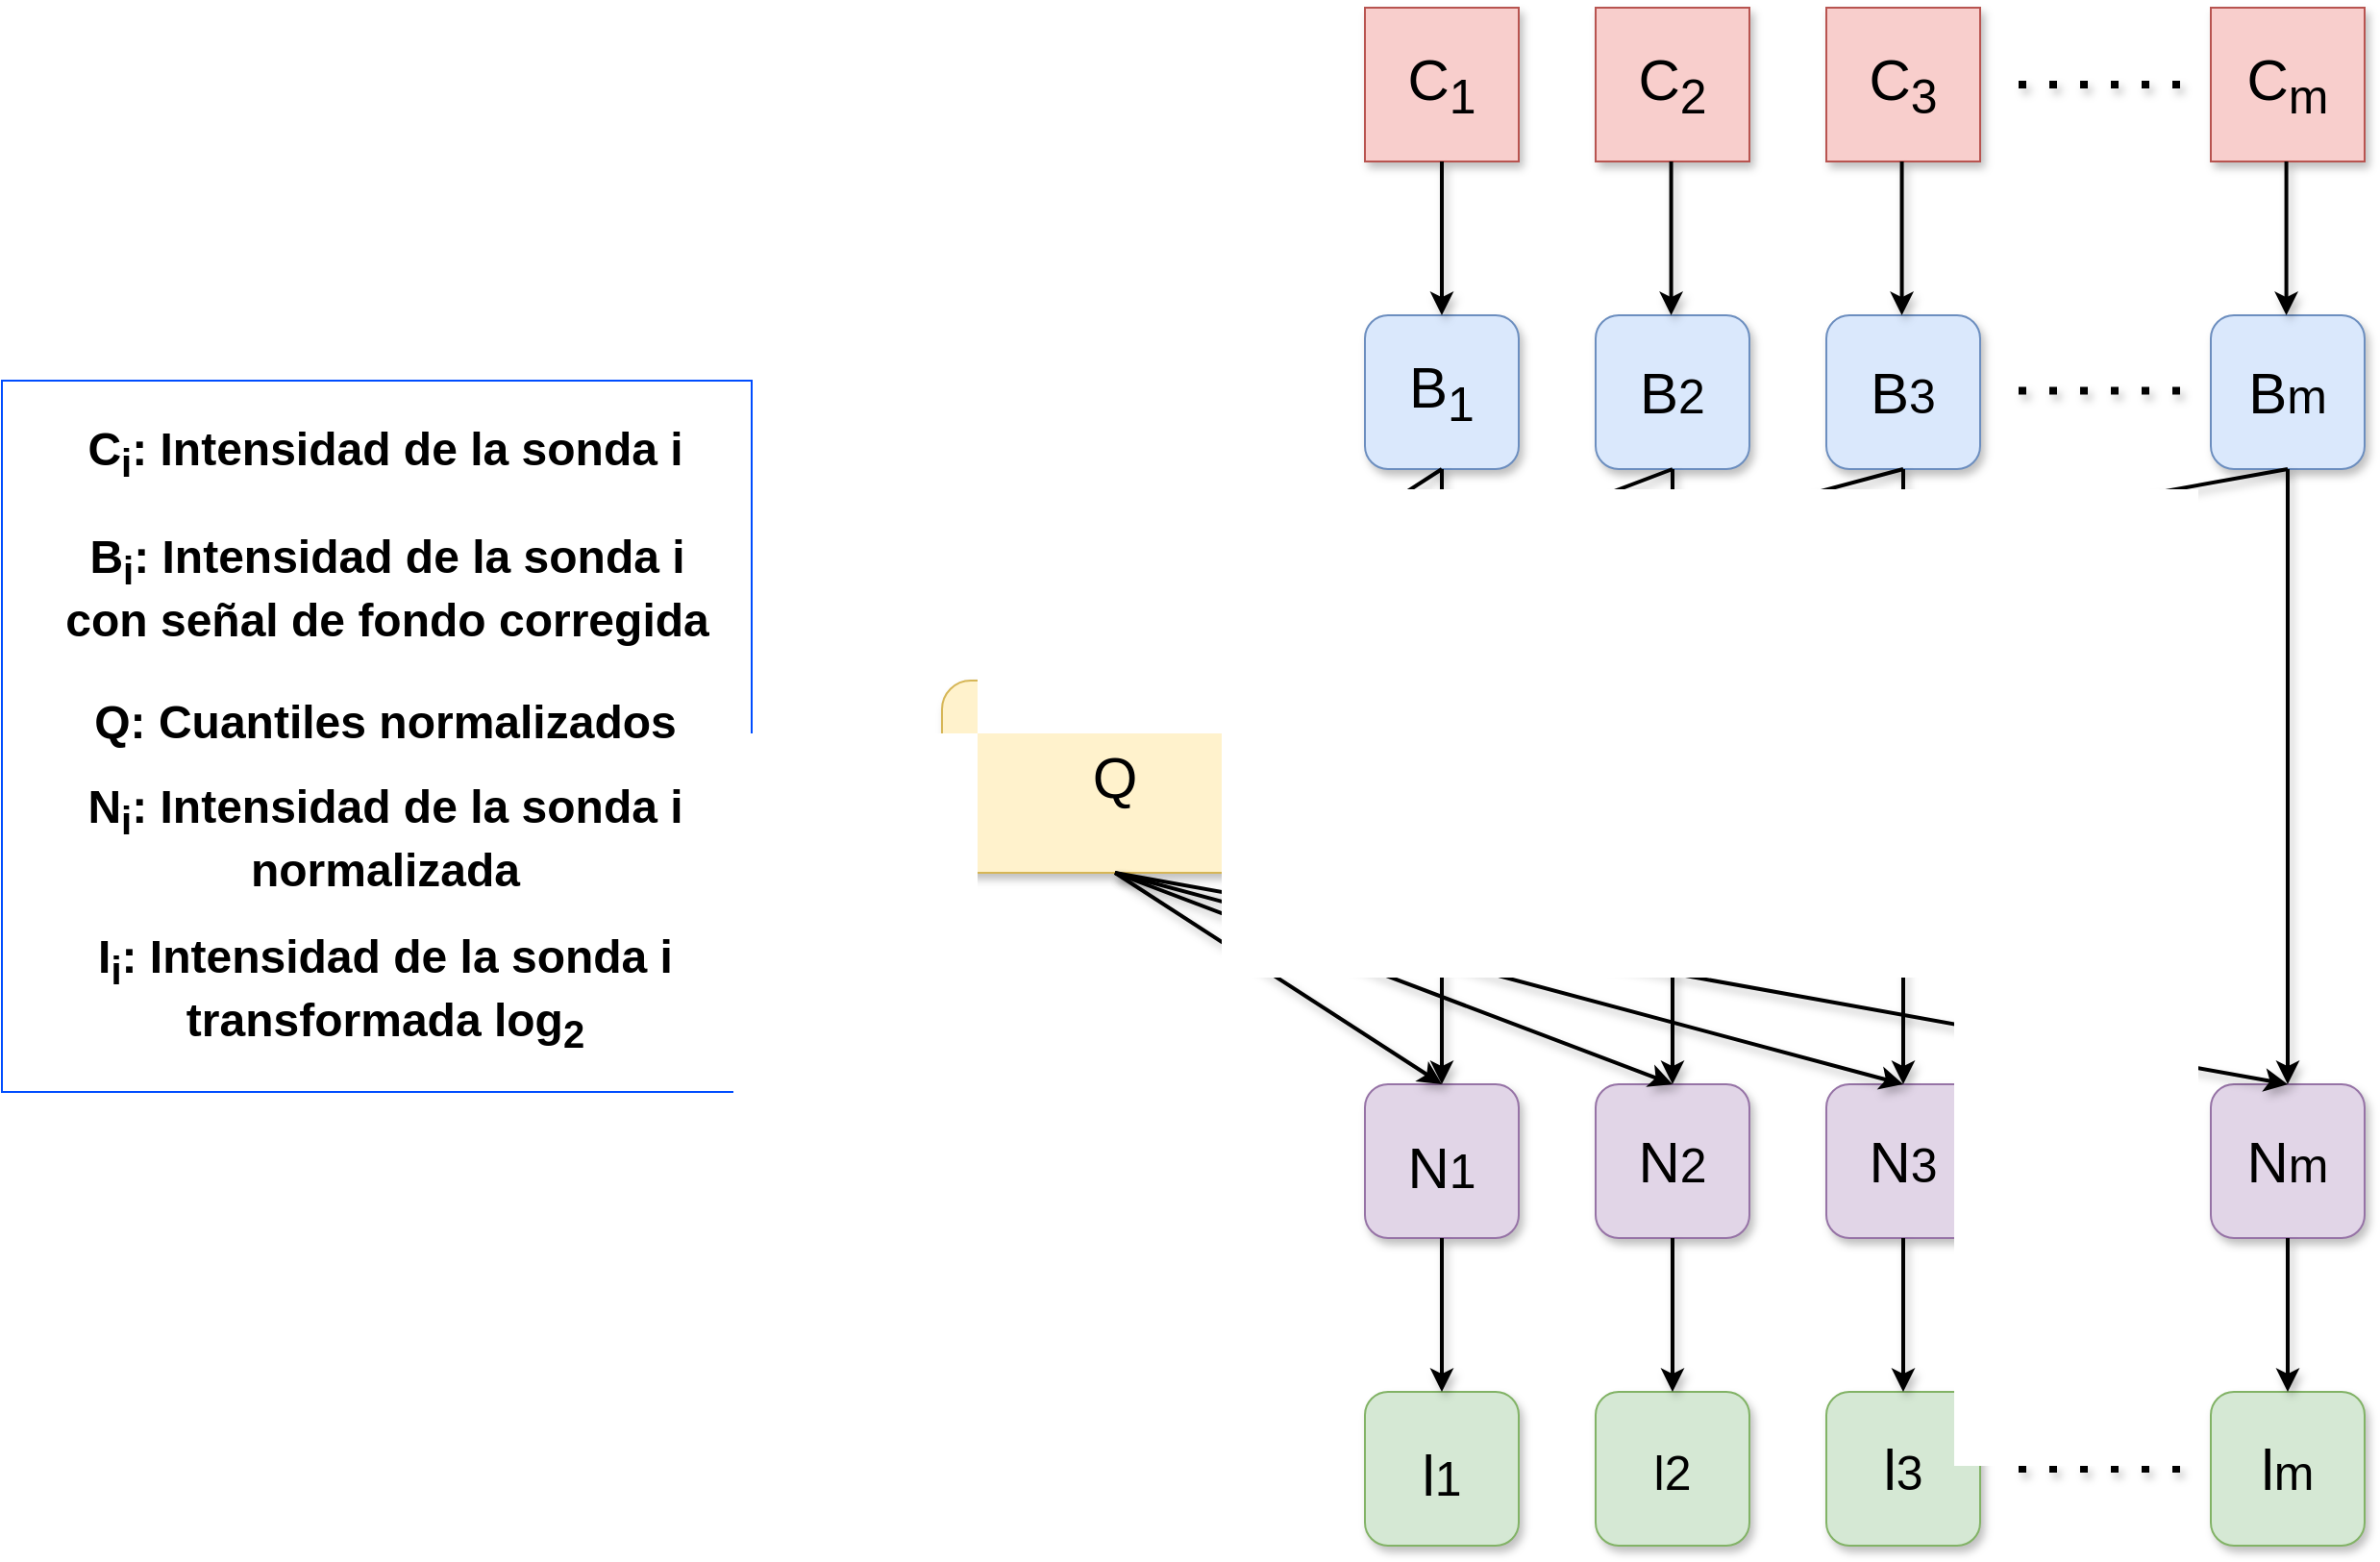 <mxfile version="20.0.1" type="device"><diagram id="nDFZXQtOIxyXyVWp8suj" name="Page-1"><mxGraphModel dx="2631" dy="1553" grid="1" gridSize="10" guides="1" tooltips="1" connect="1" arrows="1" fold="1" page="1" pageScale="1" pageWidth="827" pageHeight="1169" math="0" shadow="0"><root><mxCell id="0"/><mxCell id="1" parent="0"/><mxCell id="ULrDRdhXoyuRZe_gHk6C-1" value="C&lt;sub&gt;1&lt;/sub&gt;" style="rounded=0;whiteSpace=wrap;html=1;fontSize=30;direction=south;fillColor=#f8cecc;strokeColor=#b85450;shadow=1;" vertex="1" parent="1"><mxGeometry x="40" y="40" width="80" height="80" as="geometry"/></mxCell><mxCell id="ULrDRdhXoyuRZe_gHk6C-2" value="C&lt;sub&gt;2&lt;/sub&gt;" style="rounded=0;whiteSpace=wrap;html=1;fontSize=30;direction=south;fillColor=#f8cecc;strokeColor=#b85450;shadow=1;" vertex="1" parent="1"><mxGeometry x="160" y="40" width="80" height="80" as="geometry"/></mxCell><mxCell id="ULrDRdhXoyuRZe_gHk6C-3" value="C&lt;sub&gt;3&lt;/sub&gt;" style="rounded=0;whiteSpace=wrap;html=1;fontSize=30;direction=south;fillColor=#f8cecc;strokeColor=#b85450;shadow=1;" vertex="1" parent="1"><mxGeometry x="280" y="40" width="80" height="80" as="geometry"/></mxCell><mxCell id="ULrDRdhXoyuRZe_gHk6C-4" value="C&lt;sub&gt;m&lt;/sub&gt;" style="rounded=0;whiteSpace=wrap;html=1;fontSize=30;direction=south;fillColor=#f8cecc;strokeColor=#b85450;shadow=1;" vertex="1" parent="1"><mxGeometry x="480" y="40" width="80" height="80" as="geometry"/></mxCell><mxCell id="ULrDRdhXoyuRZe_gHk6C-18" value="Q" style="rounded=1;whiteSpace=wrap;html=1;fontSize=30;fillColor=#fff2cc;strokeColor=#d6b656;direction=east;shadow=1;" vertex="1" parent="1"><mxGeometry x="-180" y="390" width="180" height="100" as="geometry"/></mxCell><mxCell id="ULrDRdhXoyuRZe_gHk6C-20" value="B&lt;sub&gt;1&lt;/sub&gt;" style="rounded=1;whiteSpace=wrap;html=1;fontSize=30;fillColor=#dae8fc;strokeColor=#6c8ebf;direction=east;shadow=1;" vertex="1" parent="1"><mxGeometry x="40" y="200" width="80" height="80" as="geometry"/></mxCell><mxCell id="ULrDRdhXoyuRZe_gHk6C-21" value="B&lt;span style=&quot;font-size: 25px;&quot;&gt;2&lt;/span&gt;" style="rounded=1;whiteSpace=wrap;html=1;fontSize=30;fillColor=#dae8fc;strokeColor=#6c8ebf;direction=east;shadow=1;" vertex="1" parent="1"><mxGeometry x="160" y="200" width="80" height="80" as="geometry"/></mxCell><mxCell id="ULrDRdhXoyuRZe_gHk6C-22" value="B&lt;span style=&quot;font-size: 25px;&quot;&gt;3&lt;/span&gt;" style="rounded=1;whiteSpace=wrap;html=1;fontSize=30;fillColor=#dae8fc;strokeColor=#6c8ebf;direction=east;shadow=1;" vertex="1" parent="1"><mxGeometry x="280" y="200" width="80" height="80" as="geometry"/></mxCell><mxCell id="ULrDRdhXoyuRZe_gHk6C-23" value="B&lt;span style=&quot;font-size: 25px;&quot;&gt;m&lt;/span&gt;" style="rounded=1;whiteSpace=wrap;html=1;fontSize=30;fillColor=#dae8fc;strokeColor=#6c8ebf;direction=east;shadow=1;" vertex="1" parent="1"><mxGeometry x="480" y="200" width="80" height="80" as="geometry"/></mxCell><mxCell id="ULrDRdhXoyuRZe_gHk6C-25" value="" style="endArrow=none;dashed=1;html=1;dashPattern=1 3;strokeWidth=4;rounded=0;fontSize=30;shadow=1;" edge="1" parent="1"><mxGeometry width="50" height="50" relative="1" as="geometry"><mxPoint x="380" y="80" as="sourcePoint"/><mxPoint x="470" y="80" as="targetPoint"/></mxGeometry></mxCell><mxCell id="ULrDRdhXoyuRZe_gHk6C-30" value="&lt;sub&gt;&lt;span style=&quot;font-size: 30px;&quot;&gt;N&lt;/span&gt;1&lt;/sub&gt;" style="rounded=1;whiteSpace=wrap;html=1;fontSize=30;fillColor=#e1d5e7;strokeColor=#9673a6;direction=east;shadow=1;" vertex="1" parent="1"><mxGeometry x="40" y="600" width="80" height="80" as="geometry"/></mxCell><mxCell id="ULrDRdhXoyuRZe_gHk6C-31" value="N&lt;span style=&quot;font-size: 25px;&quot;&gt;2&lt;/span&gt;" style="rounded=1;whiteSpace=wrap;html=1;fontSize=30;fillColor=#e1d5e7;strokeColor=#9673a6;direction=east;shadow=1;" vertex="1" parent="1"><mxGeometry x="160" y="600" width="80" height="80" as="geometry"/></mxCell><mxCell id="ULrDRdhXoyuRZe_gHk6C-32" value="N&lt;span style=&quot;font-size: 25px;&quot;&gt;3&lt;/span&gt;" style="rounded=1;whiteSpace=wrap;html=1;fontSize=30;fillColor=#e1d5e7;strokeColor=#9673a6;direction=east;shadow=1;" vertex="1" parent="1"><mxGeometry x="280" y="600" width="80" height="80" as="geometry"/></mxCell><mxCell id="ULrDRdhXoyuRZe_gHk6C-33" value="N&lt;span style=&quot;font-size: 25px;&quot;&gt;m&lt;/span&gt;" style="rounded=1;whiteSpace=wrap;html=1;fontSize=30;fillColor=#e1d5e7;strokeColor=#9673a6;direction=east;shadow=1;" vertex="1" parent="1"><mxGeometry x="480" y="600" width="80" height="80" as="geometry"/></mxCell><mxCell id="ULrDRdhXoyuRZe_gHk6C-34" value="" style="endArrow=none;dashed=1;html=1;dashPattern=1 3;strokeWidth=4;rounded=0;fontSize=30;shadow=1;" edge="1" parent="1"><mxGeometry width="50" height="50" relative="1" as="geometry"><mxPoint x="380" y="800" as="sourcePoint"/><mxPoint x="470" y="800" as="targetPoint"/></mxGeometry></mxCell><mxCell id="ULrDRdhXoyuRZe_gHk6C-44" value="&lt;sub&gt;&lt;span style=&quot;font-size: 30px;&quot;&gt;l&lt;/span&gt;1&lt;/sub&gt;" style="rounded=1;whiteSpace=wrap;html=1;fontSize=30;fillColor=#d5e8d4;strokeColor=#82b366;direction=east;shadow=1;" vertex="1" parent="1"><mxGeometry x="40" y="760" width="80" height="80" as="geometry"/></mxCell><mxCell id="ULrDRdhXoyuRZe_gHk6C-45" value="&lt;span style=&quot;font-size: 25px;&quot;&gt;l2&lt;/span&gt;" style="rounded=1;whiteSpace=wrap;html=1;fontSize=30;fillColor=#d5e8d4;strokeColor=#82b366;direction=east;shadow=1;" vertex="1" parent="1"><mxGeometry x="160" y="760" width="80" height="80" as="geometry"/></mxCell><mxCell id="ULrDRdhXoyuRZe_gHk6C-46" value="l&lt;span style=&quot;font-size: 25px;&quot;&gt;3&lt;/span&gt;" style="rounded=1;whiteSpace=wrap;html=1;fontSize=30;fillColor=#d5e8d4;strokeColor=#82b366;direction=east;shadow=1;" vertex="1" parent="1"><mxGeometry x="280" y="760" width="80" height="80" as="geometry"/></mxCell><mxCell id="ULrDRdhXoyuRZe_gHk6C-47" value="l&lt;span style=&quot;font-size: 25px;&quot;&gt;m&lt;/span&gt;" style="rounded=1;whiteSpace=wrap;html=1;fontSize=30;fillColor=#d5e8d4;strokeColor=#82b366;direction=east;shadow=1;" vertex="1" parent="1"><mxGeometry x="480" y="760" width="80" height="80" as="geometry"/></mxCell><mxCell id="ULrDRdhXoyuRZe_gHk6C-48" value="" style="endArrow=none;dashed=1;html=1;dashPattern=1 3;strokeWidth=4;rounded=0;fontSize=30;shadow=1;" edge="1" parent="1"><mxGeometry width="50" height="50" relative="1" as="geometry"><mxPoint x="380" y="640" as="sourcePoint"/><mxPoint x="470" y="640" as="targetPoint"/></mxGeometry></mxCell><mxCell id="ULrDRdhXoyuRZe_gHk6C-58" value="" style="endArrow=none;dashed=1;html=1;dashPattern=1 3;strokeWidth=4;rounded=0;fontSize=30;shadow=1;" edge="1" parent="1"><mxGeometry width="50" height="50" relative="1" as="geometry"><mxPoint x="380" y="239.29" as="sourcePoint"/><mxPoint x="470" y="239.29" as="targetPoint"/></mxGeometry></mxCell><mxCell id="ULrDRdhXoyuRZe_gHk6C-61" value="" style="endArrow=classic;html=1;rounded=0;fontSize=30;strokeWidth=2;exitX=1;exitY=0.5;exitDx=0;exitDy=0;entryX=0.5;entryY=0;entryDx=0;entryDy=0;shadow=1;" edge="1" parent="1" source="ULrDRdhXoyuRZe_gHk6C-1" target="ULrDRdhXoyuRZe_gHk6C-20"><mxGeometry width="50" height="50" relative="1" as="geometry"><mxPoint x="580" y="380" as="sourcePoint"/><mxPoint x="630" y="330" as="targetPoint"/></mxGeometry></mxCell><mxCell id="ULrDRdhXoyuRZe_gHk6C-63" value="" style="endArrow=classic;html=1;rounded=0;fontSize=30;strokeWidth=2;exitX=1;exitY=0.5;exitDx=0;exitDy=0;entryX=0.5;entryY=0;entryDx=0;entryDy=0;shadow=1;" edge="1" parent="1"><mxGeometry width="50" height="50" relative="1" as="geometry"><mxPoint x="199.29" y="120" as="sourcePoint"/><mxPoint x="199.29" y="200" as="targetPoint"/></mxGeometry></mxCell><mxCell id="ULrDRdhXoyuRZe_gHk6C-64" value="" style="endArrow=classic;html=1;rounded=0;fontSize=30;strokeWidth=2;exitX=1;exitY=0.5;exitDx=0;exitDy=0;entryX=0.5;entryY=0;entryDx=0;entryDy=0;shadow=1;" edge="1" parent="1"><mxGeometry width="50" height="50" relative="1" as="geometry"><mxPoint x="319.29" y="120" as="sourcePoint"/><mxPoint x="319.29" y="200" as="targetPoint"/></mxGeometry></mxCell><mxCell id="ULrDRdhXoyuRZe_gHk6C-65" value="" style="endArrow=classic;html=1;rounded=0;fontSize=30;strokeWidth=2;exitX=1;exitY=0.5;exitDx=0;exitDy=0;entryX=0.5;entryY=0;entryDx=0;entryDy=0;shadow=1;" edge="1" parent="1"><mxGeometry width="50" height="50" relative="1" as="geometry"><mxPoint x="519.29" y="120" as="sourcePoint"/><mxPoint x="519.29" y="200" as="targetPoint"/></mxGeometry></mxCell><mxCell id="ULrDRdhXoyuRZe_gHk6C-66" value="" style="endArrow=classic;html=1;rounded=0;fontSize=30;strokeWidth=2;exitX=0.5;exitY=1;exitDx=0;exitDy=0;entryX=0.5;entryY=0;entryDx=0;entryDy=0;shadow=1;" edge="1" parent="1" source="ULrDRdhXoyuRZe_gHk6C-20" target="ULrDRdhXoyuRZe_gHk6C-18"><mxGeometry width="50" height="50" relative="1" as="geometry"><mxPoint x="580" y="380" as="sourcePoint"/><mxPoint x="630" y="330" as="targetPoint"/></mxGeometry></mxCell><mxCell id="ULrDRdhXoyuRZe_gHk6C-67" value="" style="endArrow=classic;html=1;rounded=0;fontSize=30;strokeWidth=2;exitX=0.5;exitY=1;exitDx=0;exitDy=0;entryX=0.5;entryY=0;entryDx=0;entryDy=0;shadow=1;" edge="1" parent="1" source="ULrDRdhXoyuRZe_gHk6C-21" target="ULrDRdhXoyuRZe_gHk6C-18"><mxGeometry width="50" height="50" relative="1" as="geometry"><mxPoint x="580" y="380" as="sourcePoint"/><mxPoint x="630" y="330" as="targetPoint"/></mxGeometry></mxCell><mxCell id="ULrDRdhXoyuRZe_gHk6C-68" value="" style="endArrow=classic;html=1;rounded=0;fontSize=30;strokeWidth=2;exitX=0.5;exitY=1;exitDx=0;exitDy=0;entryX=0.5;entryY=0;entryDx=0;entryDy=0;shadow=1;" edge="1" parent="1" source="ULrDRdhXoyuRZe_gHk6C-22" target="ULrDRdhXoyuRZe_gHk6C-18"><mxGeometry width="50" height="50" relative="1" as="geometry"><mxPoint x="300" y="380" as="sourcePoint"/><mxPoint x="350" y="330" as="targetPoint"/></mxGeometry></mxCell><mxCell id="ULrDRdhXoyuRZe_gHk6C-69" value="" style="endArrow=classic;html=1;rounded=0;fontSize=30;strokeWidth=2;exitX=0.5;exitY=1;exitDx=0;exitDy=0;entryX=0.5;entryY=0;entryDx=0;entryDy=0;shadow=1;" edge="1" parent="1" source="ULrDRdhXoyuRZe_gHk6C-23" target="ULrDRdhXoyuRZe_gHk6C-18"><mxGeometry width="50" height="50" relative="1" as="geometry"><mxPoint x="460" y="430" as="sourcePoint"/><mxPoint x="-80" y="390" as="targetPoint"/></mxGeometry></mxCell><mxCell id="ULrDRdhXoyuRZe_gHk6C-70" value="" style="endArrow=classic;html=1;rounded=0;fontSize=30;strokeWidth=2;exitX=0.5;exitY=1;exitDx=0;exitDy=0;entryX=0.5;entryY=0;entryDx=0;entryDy=0;shadow=1;" edge="1" parent="1" source="ULrDRdhXoyuRZe_gHk6C-18" target="ULrDRdhXoyuRZe_gHk6C-30"><mxGeometry width="50" height="50" relative="1" as="geometry"><mxPoint x="580" y="380" as="sourcePoint"/><mxPoint x="630" y="330" as="targetPoint"/></mxGeometry></mxCell><mxCell id="ULrDRdhXoyuRZe_gHk6C-71" value="" style="endArrow=classic;html=1;rounded=0;fontSize=30;strokeWidth=2;exitX=0.5;exitY=1;exitDx=0;exitDy=0;entryX=0.5;entryY=0;entryDx=0;entryDy=0;shadow=1;" edge="1" parent="1" source="ULrDRdhXoyuRZe_gHk6C-18" target="ULrDRdhXoyuRZe_gHk6C-31"><mxGeometry width="50" height="50" relative="1" as="geometry"><mxPoint x="580" y="380" as="sourcePoint"/><mxPoint x="630" y="330" as="targetPoint"/></mxGeometry></mxCell><mxCell id="ULrDRdhXoyuRZe_gHk6C-72" value="" style="endArrow=classic;html=1;rounded=0;fontSize=30;strokeWidth=2;exitX=0.5;exitY=1;exitDx=0;exitDy=0;entryX=0.5;entryY=0;entryDx=0;entryDy=0;shadow=1;" edge="1" parent="1" source="ULrDRdhXoyuRZe_gHk6C-18" target="ULrDRdhXoyuRZe_gHk6C-32"><mxGeometry width="50" height="50" relative="1" as="geometry"><mxPoint x="500" y="480" as="sourcePoint"/><mxPoint x="550" y="430" as="targetPoint"/></mxGeometry></mxCell><mxCell id="ULrDRdhXoyuRZe_gHk6C-73" value="" style="endArrow=classic;html=1;rounded=0;fontSize=30;strokeWidth=2;entryX=0.5;entryY=0;entryDx=0;entryDy=0;shadow=1;" edge="1" parent="1" target="ULrDRdhXoyuRZe_gHk6C-33"><mxGeometry width="50" height="50" relative="1" as="geometry"><mxPoint x="-90" y="490" as="sourcePoint"/><mxPoint x="320" y="450" as="targetPoint"/></mxGeometry></mxCell><mxCell id="ULrDRdhXoyuRZe_gHk6C-74" value="" style="endArrow=classic;html=1;rounded=0;fontSize=30;strokeWidth=2;exitX=0.5;exitY=1;exitDx=0;exitDy=0;entryX=0.5;entryY=0;entryDx=0;entryDy=0;shadow=1;" edge="1" parent="1" source="ULrDRdhXoyuRZe_gHk6C-30" target="ULrDRdhXoyuRZe_gHk6C-44"><mxGeometry width="50" height="50" relative="1" as="geometry"><mxPoint x="400" y="520" as="sourcePoint"/><mxPoint x="450" y="470" as="targetPoint"/></mxGeometry></mxCell><mxCell id="ULrDRdhXoyuRZe_gHk6C-75" value="" style="endArrow=classic;html=1;rounded=0;fontSize=30;strokeWidth=2;exitX=0.5;exitY=1;exitDx=0;exitDy=0;entryX=0.5;entryY=0;entryDx=0;entryDy=0;shadow=1;" edge="1" parent="1" source="ULrDRdhXoyuRZe_gHk6C-31" target="ULrDRdhXoyuRZe_gHk6C-45"><mxGeometry width="50" height="50" relative="1" as="geometry"><mxPoint x="420" y="480" as="sourcePoint"/><mxPoint x="470" y="430" as="targetPoint"/></mxGeometry></mxCell><mxCell id="ULrDRdhXoyuRZe_gHk6C-76" value="" style="endArrow=classic;html=1;rounded=0;fontSize=30;strokeWidth=2;exitX=0.5;exitY=1;exitDx=0;exitDy=0;entryX=0.5;entryY=0;entryDx=0;entryDy=0;shadow=1;" edge="1" parent="1" source="ULrDRdhXoyuRZe_gHk6C-32" target="ULrDRdhXoyuRZe_gHk6C-46"><mxGeometry width="50" height="50" relative="1" as="geometry"><mxPoint x="360" y="530" as="sourcePoint"/><mxPoint x="410" y="480" as="targetPoint"/></mxGeometry></mxCell><mxCell id="ULrDRdhXoyuRZe_gHk6C-77" value="" style="endArrow=classic;html=1;rounded=0;fontSize=30;strokeWidth=2;exitX=0.5;exitY=1;exitDx=0;exitDy=0;entryX=0.5;entryY=0;entryDx=0;entryDy=0;shadow=1;" edge="1" parent="1" source="ULrDRdhXoyuRZe_gHk6C-33" target="ULrDRdhXoyuRZe_gHk6C-47"><mxGeometry width="50" height="50" relative="1" as="geometry"><mxPoint x="640" y="490" as="sourcePoint"/><mxPoint x="690" y="440" as="targetPoint"/></mxGeometry></mxCell><mxCell id="ULrDRdhXoyuRZe_gHk6C-79" value="" style="endArrow=classic;html=1;rounded=0;fontSize=30;strokeWidth=2;entryX=0.5;entryY=0;entryDx=0;entryDy=0;shadow=1;" edge="1" parent="1" target="ULrDRdhXoyuRZe_gHk6C-33"><mxGeometry width="50" height="50" relative="1" as="geometry"><mxPoint x="520" y="280" as="sourcePoint"/><mxPoint x="480" y="410" as="targetPoint"/></mxGeometry></mxCell><mxCell id="ULrDRdhXoyuRZe_gHk6C-80" value="" style="endArrow=classic;html=1;rounded=0;fontSize=30;strokeWidth=2;shadow=1;" edge="1" parent="1"><mxGeometry width="50" height="50" relative="1" as="geometry"><mxPoint x="320" y="280" as="sourcePoint"/><mxPoint x="320" y="600" as="targetPoint"/></mxGeometry></mxCell><mxCell id="ULrDRdhXoyuRZe_gHk6C-81" value="" style="endArrow=classic;html=1;rounded=0;fontSize=30;strokeWidth=2;entryX=0.5;entryY=0;entryDx=0;entryDy=0;shadow=1;" edge="1" parent="1" target="ULrDRdhXoyuRZe_gHk6C-31"><mxGeometry width="50" height="50" relative="1" as="geometry"><mxPoint x="200" y="280" as="sourcePoint"/><mxPoint x="270" y="440" as="targetPoint"/></mxGeometry></mxCell><mxCell id="ULrDRdhXoyuRZe_gHk6C-82" value="" style="endArrow=classic;html=1;rounded=0;fontSize=30;strokeWidth=2;entryX=0.5;entryY=0;entryDx=0;entryDy=0;shadow=1;" edge="1" parent="1" target="ULrDRdhXoyuRZe_gHk6C-30"><mxGeometry width="50" height="50" relative="1" as="geometry"><mxPoint x="80" y="280" as="sourcePoint"/><mxPoint x="710" y="400" as="targetPoint"/></mxGeometry></mxCell><mxCell id="ULrDRdhXoyuRZe_gHk6C-83" value="C&lt;sub&gt;i&lt;/sub&gt;: Intensidad de la sonda i" style="text;strokeColor=none;fillColor=none;html=1;fontSize=24;fontStyle=1;verticalAlign=middle;align=center;" vertex="1" parent="1"><mxGeometry x="-520" y="252" width="100" height="40" as="geometry"/></mxCell><mxCell id="ULrDRdhXoyuRZe_gHk6C-84" value="B&lt;sub&gt;i&lt;/sub&gt;: Intensidad de la sonda i&lt;br&gt;con señal de fondo corregida" style="text;strokeColor=none;fillColor=none;html=1;fontSize=24;fontStyle=1;verticalAlign=middle;align=center;" vertex="1" parent="1"><mxGeometry x="-519" y="322" width="100" height="40" as="geometry"/></mxCell><mxCell id="ULrDRdhXoyuRZe_gHk6C-88" value="Q: Cuantiles normalizados" style="text;strokeColor=none;fillColor=none;html=1;fontSize=24;fontStyle=1;verticalAlign=middle;align=center;" vertex="1" parent="1"><mxGeometry x="-520" y="392" width="100" height="40" as="geometry"/></mxCell><mxCell id="ULrDRdhXoyuRZe_gHk6C-89" value="N&lt;sub&gt;i&lt;/sub&gt;: Intensidad de la sonda i&lt;br&gt;normalizada" style="text;strokeColor=none;fillColor=none;html=1;fontSize=24;fontStyle=1;verticalAlign=middle;align=center;" vertex="1" parent="1"><mxGeometry x="-520" y="452" width="100" height="40" as="geometry"/></mxCell><mxCell id="ULrDRdhXoyuRZe_gHk6C-91" value="I&lt;sub&gt;i&lt;/sub&gt;: Intensidad de la sonda i&lt;br&gt;transformada log&lt;sub&gt;2&lt;/sub&gt;" style="text;strokeColor=none;fillColor=none;html=1;fontSize=24;fontStyle=1;verticalAlign=middle;align=center;" vertex="1" parent="1"><mxGeometry x="-520" y="532" width="100" height="40" as="geometry"/></mxCell><mxCell id="ULrDRdhXoyuRZe_gHk6C-94" value="" style="rounded=0;whiteSpace=wrap;html=1;fontSize=30;strokeColor=#004DFF;fillColor=none;" vertex="1" parent="1"><mxGeometry x="-669" y="234" width="390" height="370" as="geometry"/></mxCell></root></mxGraphModel></diagram></mxfile>